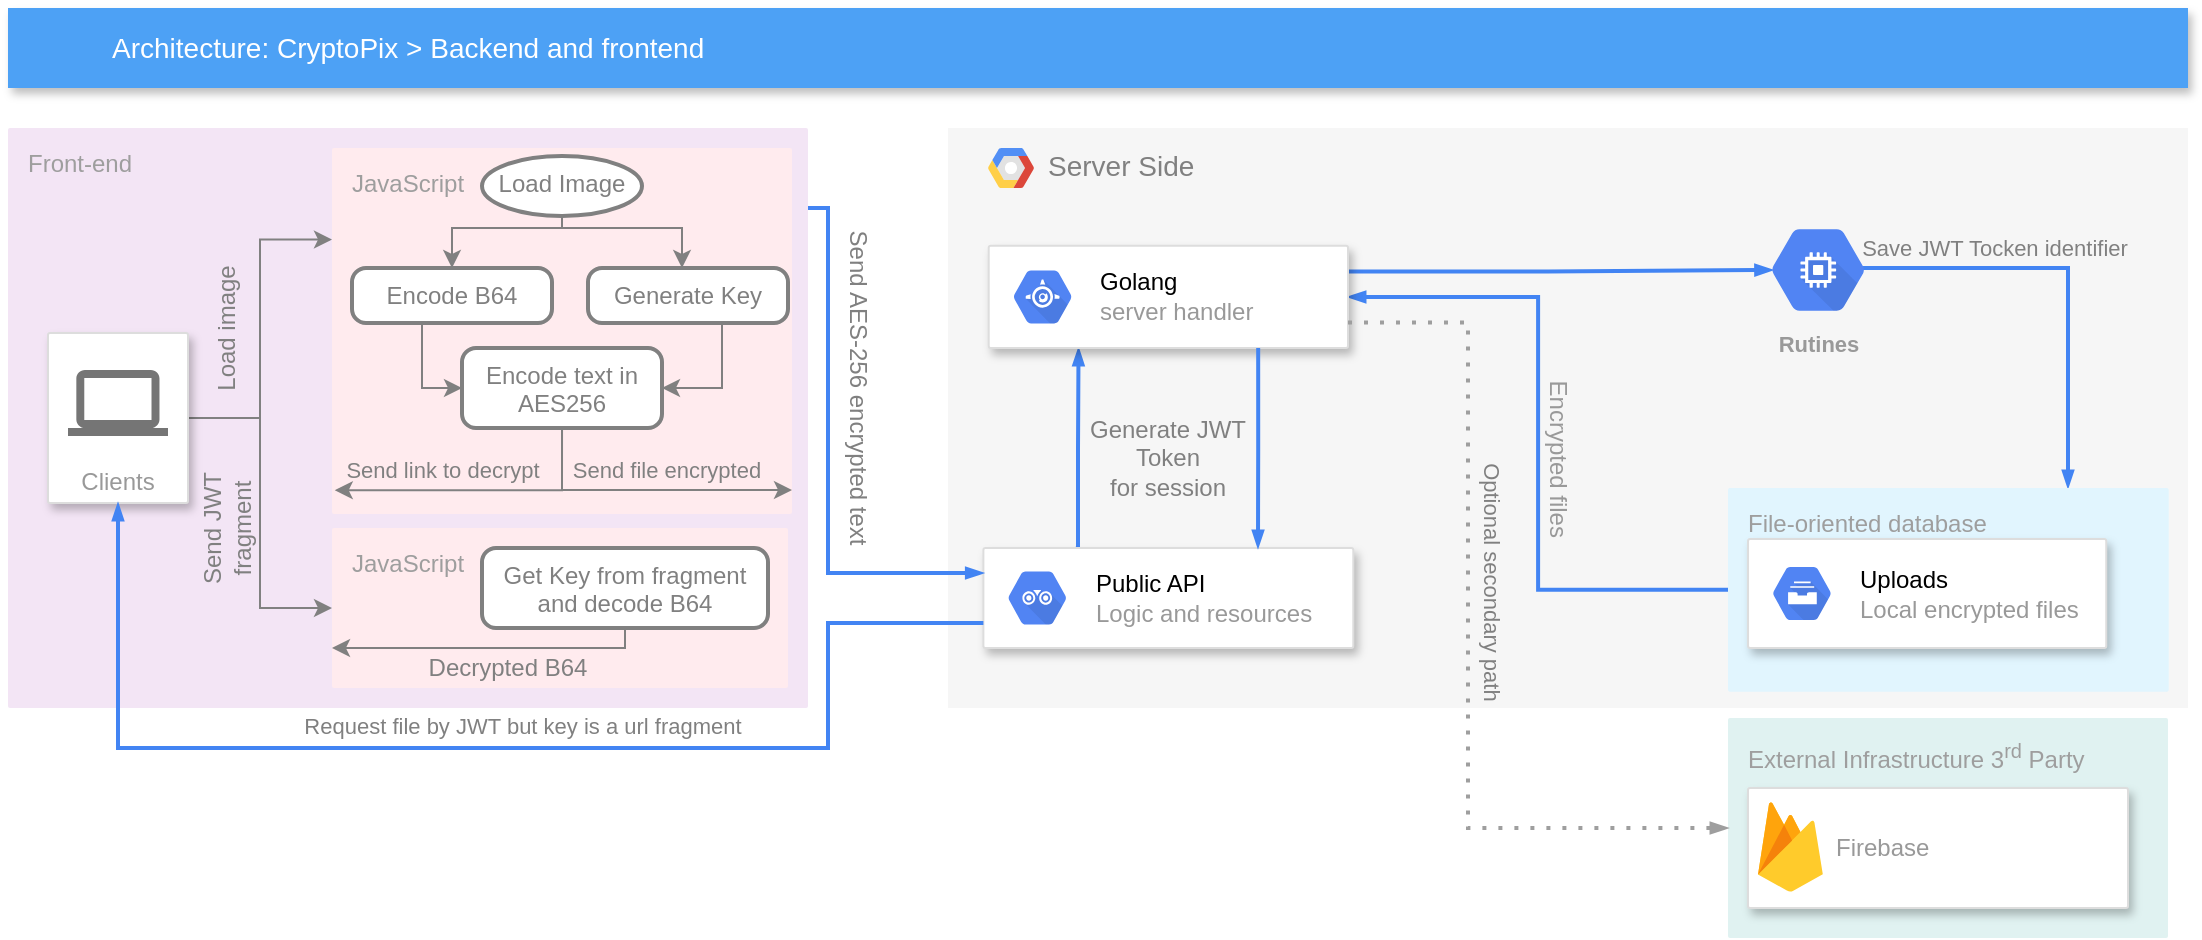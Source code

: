 <mxfile version="15.8.6" type="device"><diagram id="f106602c-feb2-e66a-4537-3a34d633f6aa" name="Page-1"><mxGraphModel dx="2595" dy="762" grid="1" gridSize="10" guides="1" tooltips="1" connect="1" arrows="1" fold="1" page="1" pageScale="1" pageWidth="1169" pageHeight="827" background="none" math="0" shadow="0"><root><mxCell id="0"/><mxCell id="1" parent="0"/><mxCell id="4RbpXVcO1lzzNtZEDVdD-548" value="&lt;div&gt;Front-end&lt;/div&gt;&lt;div&gt;&lt;br&gt;&lt;/div&gt;" style="sketch=0;points=[[0,0,0],[0.25,0,0],[0.5,0,0],[0.75,0,0],[1,0,0],[1,0.25,0],[1,0.5,0],[1,0.75,0],[1,1,0],[0.75,1,0],[0.5,1,0],[0.25,1,0],[0,1,0],[0,0.75,0],[0,0.5,0],[0,0.25,0]];rounded=1;absoluteArcSize=1;arcSize=2;html=1;strokeColor=none;gradientColor=none;shadow=0;dashed=0;fontSize=12;fontColor=#9E9E9E;align=left;verticalAlign=top;spacing=10;spacingTop=-4;fillColor=#F3E5F5;labelBackgroundColor=none;" parent="1" vertex="1"><mxGeometry x="-90" y="100" width="400" height="290" as="geometry"/></mxCell><mxCell id="4RbpXVcO1lzzNtZEDVdD-532" value="&lt;div&gt;External Infrastructure 3&lt;sup&gt;rd&lt;/sup&gt; Party&lt;/div&gt;" style="sketch=0;points=[[0,0,0],[0.25,0,0],[0.5,0,0],[0.75,0,0],[1,0,0],[1,0.25,0],[1,0.5,0],[1,0.75,0],[1,1,0],[0.75,1,0],[0.5,1,0],[0.25,1,0],[0,1,0],[0,0.75,0],[0,0.5,0],[0,0.25,0]];rounded=1;absoluteArcSize=1;arcSize=2;html=1;strokeColor=none;gradientColor=none;shadow=0;dashed=0;fontSize=12;fontColor=#9E9E9E;align=left;verticalAlign=top;spacing=10;spacingTop=-4;fillColor=#E0F2F1;labelBackgroundColor=none;" parent="1" vertex="1"><mxGeometry x="770" y="395" width="220" height="110" as="geometry"/></mxCell><mxCell id="14" value="&lt;div&gt;Server Side&lt;/div&gt;&lt;div&gt;&lt;br&gt;&lt;/div&gt;" style="fillColor=#F6F6F6;strokeColor=none;shadow=0;gradientColor=none;fontSize=14;align=left;spacing=10;fontColor=#808080;9E9E9E;verticalAlign=top;spacingTop=-4;fontStyle=0;spacingLeft=40;html=1;" parent="1" vertex="1"><mxGeometry x="380" y="100" width="620" height="290" as="geometry"/></mxCell><mxCell id="4RbpXVcO1lzzNtZEDVdD-558" value="" style="edgeStyle=orthogonalEdgeStyle;fontSize=12;html=1;endArrow=blockThin;endFill=1;rounded=0;strokeWidth=2;endSize=4;startSize=4;dashed=0;strokeColor=#4284F3;fontColor=#808080;exitX=0.25;exitY=0;exitDx=0;exitDy=0;entryX=0.25;entryY=1;entryDx=0;entryDy=0;" parent="14" edge="1"><mxGeometry width="100" relative="1" as="geometry"><mxPoint x="63.933" y="210" as="sourcePoint"/><mxPoint x="65.262" y="110.0" as="targetPoint"/><Array as="points"><mxPoint x="65" y="210"/><mxPoint x="65" y="160"/></Array></mxGeometry></mxCell><mxCell id="4RbpXVcO1lzzNtZEDVdD-555" value="" style="edgeStyle=orthogonalEdgeStyle;fontSize=12;html=1;endArrow=blockThin;endFill=1;rounded=0;strokeWidth=2;endSize=4;startSize=4;dashed=0;strokeColor=#4284F3;fontColor=#808080;exitX=1;exitY=0.25;exitDx=0;exitDy=0;entryX=0.175;entryY=0.5;entryDx=0;entryDy=0;entryPerimeter=0;" parent="14" source="4RbpXVcO1lzzNtZEDVdD-522" target="4RbpXVcO1lzzNtZEDVdD-533" edge="1"><mxGeometry width="100" relative="1" as="geometry"><mxPoint x="280" y="80" as="sourcePoint"/><mxPoint x="380" y="80" as="targetPoint"/></mxGeometry></mxCell><mxCell id="4RbpXVcO1lzzNtZEDVdD-538" value="" style="edgeStyle=orthogonalEdgeStyle;fontSize=12;html=1;endArrow=blockThin;endFill=1;rounded=0;strokeWidth=2;endSize=4;startSize=4;dashed=0;strokeColor=#4284F3;fontColor=#808080;exitX=0;exitY=0.5;exitDx=0;exitDy=0;entryX=1;entryY=0.5;entryDx=0;entryDy=0;" parent="14" source="511" target="4RbpXVcO1lzzNtZEDVdD-522" edge="1"><mxGeometry width="100" relative="1" as="geometry"><mxPoint x="229.69" y="91.579" as="sourcePoint"/><mxPoint x="329.852" y="91.579" as="targetPoint"/></mxGeometry></mxCell><mxCell id="4RbpXVcO1lzzNtZEDVdD-534" value="" style="edgeStyle=orthogonalEdgeStyle;fontSize=12;html=1;endArrow=blockThin;endFill=1;rounded=0;strokeWidth=2;endSize=4;startSize=4;dashed=0;strokeColor=#4284F3;fontColor=#808080;exitX=0.825;exitY=0.5;exitDx=0;exitDy=0;exitPerimeter=0;" parent="14" source="4RbpXVcO1lzzNtZEDVdD-533" target="511" edge="1"><mxGeometry width="100" relative="1" as="geometry"><mxPoint x="295.477" y="-16.217" as="sourcePoint"/><mxPoint x="395.638" y="-16.217" as="targetPoint"/><Array as="points"><mxPoint x="560" y="70"/></Array></mxGeometry></mxCell><mxCell id="4RbpXVcO1lzzNtZEDVdD-545" value="Save JWT Tocken identifier" style="edgeLabel;html=1;align=center;verticalAlign=middle;resizable=0;points=[];fontColor=#808080;labelBackgroundColor=none;" parent="4RbpXVcO1lzzNtZEDVdD-534" vertex="1" connectable="0"><mxGeometry x="-0.471" y="-1" relative="1" as="geometry"><mxPoint x="9" y="-11" as="offset"/></mxGeometry></mxCell><mxCell id="15" value="" style="shape=mxgraph.gcp2.google_cloud_platform;fillColor=#F6F6F6;strokeColor=none;shadow=0;gradientColor=none;" parent="14" vertex="1"><mxGeometry width="23" height="20" relative="1" as="geometry"><mxPoint x="20" y="10" as="offset"/></mxGeometry></mxCell><mxCell id="4RbpXVcO1lzzNtZEDVdD-522" value="" style="strokeColor=#dddddd;shadow=1;strokeWidth=1;rounded=1;absoluteArcSize=1;arcSize=2;" parent="14" vertex="1"><mxGeometry x="20.35" y="58.92" width="179.65" height="51.08" as="geometry"/></mxCell><mxCell id="4RbpXVcO1lzzNtZEDVdD-523" value="&lt;div&gt;&lt;font color=&quot;#000000&quot;&gt;Golang&lt;/font&gt;&lt;/div&gt;&lt;div&gt;server handler&lt;br&gt;&lt;/div&gt;" style="sketch=0;dashed=0;connectable=0;html=1;fillColor=#5184F3;strokeColor=none;shape=mxgraph.gcp2.hexIcon;prIcon=app_engine;part=1;labelPosition=right;verticalLabelPosition=middle;align=left;verticalAlign=middle;spacingLeft=5;fontColor=#999999;fontSize=12;" parent="4RbpXVcO1lzzNtZEDVdD-522" vertex="1"><mxGeometry y="0.5" width="44" height="39" relative="1" as="geometry"><mxPoint x="5" y="-19.5" as="offset"/></mxGeometry></mxCell><mxCell id="511" value="File-oriented database" style="rounded=1;absoluteArcSize=1;arcSize=2;html=1;strokeColor=none;gradientColor=none;shadow=0;dashed=0;strokeColor=none;fontSize=12;fontColor=#9E9E9E;align=left;verticalAlign=top;spacing=10;spacingTop=-4;fillColor=#E1F5FE;" parent="14" vertex="1"><mxGeometry x="390" y="180" width="220.36" height="101.84" as="geometry"/></mxCell><mxCell id="4RbpXVcO1lzzNtZEDVdD-517" value="" style="strokeColor=#dddddd;shadow=1;strokeWidth=1;rounded=1;absoluteArcSize=1;arcSize=2;" parent="14" vertex="1"><mxGeometry x="400.02" y="205.53" width="179.11" height="54.47" as="geometry"/></mxCell><mxCell id="4RbpXVcO1lzzNtZEDVdD-518" value="&lt;div&gt;&lt;font color=&quot;#000000&quot;&gt;Uploads&lt;/font&gt;&lt;/div&gt;&lt;div&gt;Local encrypted files &lt;br&gt;&lt;/div&gt;" style="sketch=0;dashed=0;connectable=0;html=1;fillColor=#5184F3;strokeColor=none;shape=mxgraph.gcp2.hexIcon;prIcon=cloud_filestore;part=1;labelPosition=right;verticalLabelPosition=middle;align=left;verticalAlign=middle;spacingLeft=5;fontColor=#999999;fontSize=12;" parent="4RbpXVcO1lzzNtZEDVdD-517" vertex="1"><mxGeometry y="0.5" width="44" height="39" relative="1" as="geometry"><mxPoint x="5" y="-19.5" as="offset"/></mxGeometry></mxCell><mxCell id="4RbpXVcO1lzzNtZEDVdD-533" value="&lt;div&gt;Rutines&lt;/div&gt;" style="sketch=0;html=1;fillColor=#5184F3;strokeColor=none;verticalAlign=top;labelPosition=center;verticalLabelPosition=bottom;align=center;spacingTop=-6;fontSize=11;fontStyle=1;fontColor=#999999;shape=mxgraph.gcp2.hexIcon;prIcon=compute_engine;labelBackgroundColor=none;" parent="14" vertex="1"><mxGeometry x="400.02" y="41" width="70.24" height="60" as="geometry"/></mxCell><mxCell id="4RbpXVcO1lzzNtZEDVdD-540" value="" style="strokeColor=#dddddd;shadow=1;strokeWidth=1;rounded=1;absoluteArcSize=1;arcSize=2;labelBackgroundColor=none;fontColor=#808080;verticalAlign=top;" parent="14" vertex="1"><mxGeometry x="17.69" y="210" width="184.97" height="50" as="geometry"/></mxCell><mxCell id="4RbpXVcO1lzzNtZEDVdD-541" value="&lt;font color=&quot;#000000&quot;&gt;Public API&lt;/font&gt;&lt;br&gt;Logic and resources" style="sketch=0;dashed=0;connectable=0;html=1;fillColor=#5184F3;strokeColor=none;shape=mxgraph.gcp2.hexIcon;prIcon=api_analytics;part=1;labelPosition=right;verticalLabelPosition=middle;align=left;verticalAlign=middle;spacingLeft=5;fontColor=#999999;fontSize=12;" parent="4RbpXVcO1lzzNtZEDVdD-540" vertex="1"><mxGeometry y="0.5" width="44" height="39" relative="1" as="geometry"><mxPoint x="5" y="-19.5" as="offset"/></mxGeometry></mxCell><mxCell id="4RbpXVcO1lzzNtZEDVdD-546" value="&lt;div&gt;Generate JWT Token &lt;br&gt;&lt;/div&gt;&lt;div&gt;for session&lt;/div&gt;" style="text;html=1;strokeColor=none;fillColor=none;align=center;verticalAlign=middle;whiteSpace=wrap;rounded=0;labelBackgroundColor=none;fontColor=#808080;" parent="14" vertex="1"><mxGeometry x="55.087" y="157.625" width="110.178" height="15.263" as="geometry"/></mxCell><mxCell id="4RbpXVcO1lzzNtZEDVdD-552" value="&lt;div&gt;&lt;span class=&quot;VIiyi&quot; lang=&quot;en&quot;&gt;&lt;span class=&quot;JLqJ4b ChMk0b&quot;&gt;&lt;span&gt;Encrypted files&lt;/span&gt;&lt;/span&gt;&lt;/span&gt;&lt;/div&gt;&lt;br&gt;" style="text;html=1;strokeColor=none;fillColor=none;align=center;verticalAlign=middle;whiteSpace=wrap;rounded=0;labelBackgroundColor=none;fontColor=#999999;rotation=90;" parent="14" vertex="1"><mxGeometry x="232.63" y="157.63" width="130" height="15.26" as="geometry"/></mxCell><mxCell id="2" value="Architecture: CryptoPix &amp;gt; Backend and frontend" style="fillColor=#4DA1F5;strokeColor=none;shadow=1;gradientColor=none;fontSize=14;align=left;spacingLeft=50;fontColor=#ffffff;html=1;" parent="1" vertex="1"><mxGeometry x="-90" y="40" width="1090" height="40" as="geometry"/></mxCell><mxCell id="4RbpXVcO1lzzNtZEDVdD-603" style="edgeStyle=orthogonalEdgeStyle;rounded=0;orthogonalLoop=1;jettySize=auto;html=1;entryX=0;entryY=0.5;entryDx=0;entryDy=0;entryPerimeter=0;fontColor=#808080;strokeColor=#808080;" parent="1" source="495" target="4RbpXVcO1lzzNtZEDVdD-602" edge="1"><mxGeometry relative="1" as="geometry"/></mxCell><mxCell id="4RbpXVcO1lzzNtZEDVdD-608" style="edgeStyle=orthogonalEdgeStyle;rounded=0;orthogonalLoop=1;jettySize=auto;html=1;entryX=0;entryY=0.25;entryDx=0;entryDy=0;entryPerimeter=0;fontColor=#808080;strokeColor=#808080;" parent="1" source="495" target="4RbpXVcO1lzzNtZEDVdD-571" edge="1"><mxGeometry relative="1" as="geometry"/></mxCell><mxCell id="495" value="Clients" style="strokeColor=#dddddd;fillColor=#ffffff;shadow=1;strokeWidth=1;rounded=1;absoluteArcSize=1;arcSize=2;labelPosition=center;verticalLabelPosition=middle;align=center;verticalAlign=bottom;spacingLeft=0;fontColor=#999999;fontSize=12;whiteSpace=wrap;spacingBottom=2;html=1;" parent="1" vertex="1"><mxGeometry x="-70" y="202.5" width="70" height="85" as="geometry"/></mxCell><mxCell id="496" value="" style="dashed=0;connectable=0;html=1;fillColor=#757575;strokeColor=none;shape=mxgraph.gcp2.laptop;part=1;" parent="495" vertex="1"><mxGeometry x="0.5" width="50" height="33" relative="1" as="geometry"><mxPoint x="-25" y="18.5" as="offset"/></mxGeometry></mxCell><mxCell id="4RbpXVcO1lzzNtZEDVdD-528" value="" style="strokeColor=#dddddd;shadow=1;strokeWidth=1;rounded=1;absoluteArcSize=1;arcSize=2;verticalAlign=top;" parent="1" vertex="1"><mxGeometry x="780" y="430" width="190" height="60" as="geometry"/></mxCell><mxCell id="4RbpXVcO1lzzNtZEDVdD-529" value="Firebase" style="sketch=0;dashed=0;connectable=0;html=1;fillColor=#5184F3;strokeColor=none;shape=mxgraph.gcp2.firebase;part=1;labelPosition=right;verticalLabelPosition=middle;align=left;verticalAlign=middle;spacingLeft=5;fontColor=#999999;fontSize=12;" parent="4RbpXVcO1lzzNtZEDVdD-528" vertex="1"><mxGeometry width="32.4" height="45" relative="1" as="geometry"><mxPoint x="5" y="7" as="offset"/></mxGeometry></mxCell><mxCell id="4RbpXVcO1lzzNtZEDVdD-553" value="" style="edgeStyle=orthogonalEdgeStyle;fontSize=12;html=1;endArrow=blockThin;endFill=1;rounded=0;strokeWidth=2;endSize=4;startSize=4;dashed=1;dashPattern=1 3;strokeColor=#9E9E9E;fontColor=#808080;exitX=1;exitY=0.75;exitDx=0;exitDy=0;entryX=0;entryY=0.5;entryDx=0;entryDy=0;entryPerimeter=0;" parent="1" source="4RbpXVcO1lzzNtZEDVdD-522" target="4RbpXVcO1lzzNtZEDVdD-532" edge="1"><mxGeometry width="100" relative="1" as="geometry"><mxPoint x="650" y="310" as="sourcePoint"/><mxPoint x="750" y="310" as="targetPoint"/><Array as="points"><mxPoint x="640" y="197"/><mxPoint x="640" y="450"/></Array></mxGeometry></mxCell><mxCell id="4RbpXVcO1lzzNtZEDVdD-567" value="Optional secondary path" style="edgeLabel;html=1;align=center;verticalAlign=middle;resizable=0;points=[];fontColor=#808080;rotation=90;labelBackgroundColor=none;" parent="4RbpXVcO1lzzNtZEDVdD-553" vertex="1" connectable="0"><mxGeometry x="-0.046" y="-1" relative="1" as="geometry"><mxPoint x="13" y="-22" as="offset"/></mxGeometry></mxCell><mxCell id="4RbpXVcO1lzzNtZEDVdD-556" value="" style="edgeStyle=orthogonalEdgeStyle;fontSize=12;html=1;endArrow=blockThin;endFill=1;rounded=0;strokeWidth=2;endSize=4;startSize=4;dashed=0;strokeColor=#4284F3;fontColor=#808080;exitX=0.75;exitY=1;exitDx=0;exitDy=0;" parent="1" source="4RbpXVcO1lzzNtZEDVdD-522" edge="1"><mxGeometry width="100" relative="1" as="geometry"><mxPoint x="570" y="200" as="sourcePoint"/><mxPoint x="535" y="310" as="targetPoint"/></mxGeometry></mxCell><mxCell id="4RbpXVcO1lzzNtZEDVdD-571" value="&lt;div&gt;JavaScript&lt;/div&gt;&lt;div&gt;&lt;br&gt;&lt;/div&gt;" style="sketch=0;points=[[0,0,0],[0.25,0,0],[0.5,0,0],[0.75,0,0],[1,0,0],[1,0.25,0],[1,0.5,0],[1,0.75,0],[1,1,0],[0.75,1,0],[0.5,1,0],[0.25,1,0],[0,1,0],[0,0.75,0],[0,0.5,0],[0,0.25,0]];rounded=1;absoluteArcSize=1;arcSize=2;html=1;strokeColor=none;gradientColor=none;shadow=0;dashed=0;fontSize=12;fontColor=#9E9E9E;align=left;verticalAlign=top;spacing=10;spacingTop=-4;fillColor=#FFEBEE;labelBackgroundColor=none;" parent="1" vertex="1"><mxGeometry x="72" y="110" width="230" height="183" as="geometry"/></mxCell><mxCell id="4RbpXVcO1lzzNtZEDVdD-576" style="edgeStyle=orthogonalEdgeStyle;rounded=0;orthogonalLoop=1;jettySize=auto;html=1;entryX=0.5;entryY=0;entryDx=0;entryDy=0;fontColor=#808080;strokeColor=#808080;" parent="1" source="4RbpXVcO1lzzNtZEDVdD-574" target="4RbpXVcO1lzzNtZEDVdD-575" edge="1"><mxGeometry relative="1" as="geometry"><Array as="points"><mxPoint x="187" y="150"/><mxPoint x="132" y="150"/></Array></mxGeometry></mxCell><mxCell id="4RbpXVcO1lzzNtZEDVdD-578" style="edgeStyle=orthogonalEdgeStyle;rounded=0;orthogonalLoop=1;jettySize=auto;html=1;fontColor=#808080;strokeColor=#808080;" parent="1" source="4RbpXVcO1lzzNtZEDVdD-574" target="4RbpXVcO1lzzNtZEDVdD-577" edge="1"><mxGeometry relative="1" as="geometry"><Array as="points"><mxPoint x="187" y="150"/><mxPoint x="247" y="150"/></Array></mxGeometry></mxCell><mxCell id="4RbpXVcO1lzzNtZEDVdD-574" value="&lt;div&gt;Load Image&lt;/div&gt;&lt;div&gt;&lt;br&gt;&lt;/div&gt;" style="strokeWidth=2;html=1;shape=mxgraph.flowchart.start_1;whiteSpace=wrap;labelBackgroundColor=none;fontColor=#808080;fillColor=default;verticalAlign=top;strokeColor=#808080;" parent="1" vertex="1"><mxGeometry x="147" y="114" width="80" height="30" as="geometry"/></mxCell><mxCell id="4RbpXVcO1lzzNtZEDVdD-584" style="edgeStyle=orthogonalEdgeStyle;rounded=0;orthogonalLoop=1;jettySize=auto;html=1;entryX=0;entryY=0.5;entryDx=0;entryDy=0;fontColor=#808080;strokeColor=#808080;" parent="1" source="4RbpXVcO1lzzNtZEDVdD-575" target="4RbpXVcO1lzzNtZEDVdD-581" edge="1"><mxGeometry relative="1" as="geometry"><Array as="points"><mxPoint x="117" y="230"/></Array></mxGeometry></mxCell><mxCell id="4RbpXVcO1lzzNtZEDVdD-575" value="Encode B64" style="rounded=1;whiteSpace=wrap;html=1;absoluteArcSize=1;arcSize=14;strokeWidth=2;labelBackgroundColor=none;fontColor=#808080;fillColor=default;verticalAlign=top;strokeColor=#808080;" parent="1" vertex="1"><mxGeometry x="82" y="170" width="100" height="27.5" as="geometry"/></mxCell><mxCell id="4RbpXVcO1lzzNtZEDVdD-582" style="edgeStyle=orthogonalEdgeStyle;rounded=0;orthogonalLoop=1;jettySize=auto;html=1;entryX=1;entryY=0.5;entryDx=0;entryDy=0;fontColor=#808080;strokeColor=#808080;" parent="1" source="4RbpXVcO1lzzNtZEDVdD-577" target="4RbpXVcO1lzzNtZEDVdD-581" edge="1"><mxGeometry relative="1" as="geometry"><Array as="points"><mxPoint x="267" y="230"/></Array></mxGeometry></mxCell><mxCell id="4RbpXVcO1lzzNtZEDVdD-577" value="Generate Key" style="rounded=1;whiteSpace=wrap;html=1;absoluteArcSize=1;arcSize=14;strokeWidth=2;labelBackgroundColor=none;fontColor=#808080;fillColor=default;verticalAlign=top;strokeColor=#808080;" parent="1" vertex="1"><mxGeometry x="200" y="170" width="100" height="27.5" as="geometry"/></mxCell><mxCell id="4RbpXVcO1lzzNtZEDVdD-589" style="edgeStyle=orthogonalEdgeStyle;rounded=0;orthogonalLoop=1;jettySize=auto;html=1;fontColor=#808080;strokeColor=#808080;" parent="1" edge="1"><mxGeometry relative="1" as="geometry"><mxPoint x="187.029" y="234" as="sourcePoint"/><mxPoint x="302" y="281" as="targetPoint"/><Array as="points"><mxPoint x="187" y="281"/></Array></mxGeometry></mxCell><mxCell id="4RbpXVcO1lzzNtZEDVdD-590" value="Send file &lt;span class=&quot;VIiyi&quot; lang=&quot;en&quot;&gt;&lt;span class=&quot;JLqJ4b ChMk0b&quot;&gt;&lt;span&gt;encrypted&lt;/span&gt;&lt;/span&gt;&lt;/span&gt;" style="edgeLabel;html=1;align=center;verticalAlign=middle;resizable=0;points=[];fontColor=#808080;labelBackgroundColor=none;" parent="4RbpXVcO1lzzNtZEDVdD-589" vertex="1" connectable="0"><mxGeometry x="0.42" y="-1" relative="1" as="geometry"><mxPoint x="-16" y="-11" as="offset"/></mxGeometry></mxCell><mxCell id="4RbpXVcO1lzzNtZEDVdD-593" style="edgeStyle=orthogonalEdgeStyle;rounded=0;orthogonalLoop=1;jettySize=auto;html=1;entryX=0.006;entryY=0.767;entryDx=0;entryDy=0;entryPerimeter=0;fontColor=#808080;strokeColor=#808080;startArrow=none;" parent="1" source="4RbpXVcO1lzzNtZEDVdD-581" edge="1"><mxGeometry relative="1" as="geometry"><mxPoint x="187.029" y="231" as="sourcePoint"/><mxPoint x="73.38" y="281.09" as="targetPoint"/><Array as="points"><mxPoint x="187" y="281"/></Array></mxGeometry></mxCell><mxCell id="4RbpXVcO1lzzNtZEDVdD-596" value="Send link to decrypt" style="edgeLabel;html=1;align=center;verticalAlign=middle;resizable=0;points=[];fontColor=#808080;labelBackgroundColor=none;" parent="4RbpXVcO1lzzNtZEDVdD-593" vertex="1" connectable="0"><mxGeometry x="0.319" relative="1" as="geometry"><mxPoint x="4" y="-10" as="offset"/></mxGeometry></mxCell><mxCell id="4RbpXVcO1lzzNtZEDVdD-602" value="&lt;div&gt;JavaScript&lt;/div&gt;&lt;div&gt;&lt;br&gt;&lt;br&gt;&lt;/div&gt;" style="sketch=0;points=[[0,0,0],[0.25,0,0],[0.5,0,0],[0.75,0,0],[1,0,0],[1,0.25,0],[1,0.5,0],[1,0.75,0],[1,1,0],[0.75,1,0],[0.5,1,0],[0.25,1,0],[0,1,0],[0,0.75,0],[0,0.5,0],[0,0.25,0]];rounded=1;absoluteArcSize=1;arcSize=2;html=1;strokeColor=none;gradientColor=none;shadow=0;dashed=0;fontSize=12;fontColor=#9E9E9E;align=left;verticalAlign=top;spacing=10;spacingTop=-4;fillColor=#FFEBEE;labelBackgroundColor=none;" parent="1" vertex="1"><mxGeometry x="72" y="300" width="228" height="80" as="geometry"/></mxCell><mxCell id="4RbpXVcO1lzzNtZEDVdD-611" style="edgeStyle=orthogonalEdgeStyle;rounded=0;orthogonalLoop=1;jettySize=auto;html=1;entryX=0;entryY=0.75;entryDx=0;entryDy=0;entryPerimeter=0;fontColor=#808080;strokeColor=#808080;" parent="1" source="4RbpXVcO1lzzNtZEDVdD-605" target="4RbpXVcO1lzzNtZEDVdD-602" edge="1"><mxGeometry relative="1" as="geometry"><Array as="points"><mxPoint x="219" y="360"/></Array></mxGeometry></mxCell><mxCell id="4RbpXVcO1lzzNtZEDVdD-605" value="Get Key from fragment and decode B64" style="rounded=1;whiteSpace=wrap;html=1;absoluteArcSize=1;arcSize=14;strokeWidth=2;labelBackgroundColor=none;fontColor=#808080;fillColor=default;verticalAlign=top;strokeColor=#808080;" parent="1" vertex="1"><mxGeometry x="147" y="310" width="143" height="40" as="geometry"/></mxCell><mxCell id="4RbpXVcO1lzzNtZEDVdD-581" value="Encode text in AES256" style="rounded=1;whiteSpace=wrap;html=1;absoluteArcSize=1;arcSize=14;strokeWidth=2;labelBackgroundColor=none;fontColor=#808080;fillColor=default;verticalAlign=top;strokeColor=#808080;" parent="1" vertex="1"><mxGeometry x="137" y="210" width="100" height="40" as="geometry"/></mxCell><mxCell id="4RbpXVcO1lzzNtZEDVdD-609" value="Load image" style="text;html=1;strokeColor=none;fillColor=none;align=center;verticalAlign=middle;whiteSpace=wrap;rounded=0;labelBackgroundColor=none;fontColor=#808080;rotation=-90;" parent="1" vertex="1"><mxGeometry x="-18" y="190" width="75" height="20" as="geometry"/></mxCell><mxCell id="4RbpXVcO1lzzNtZEDVdD-610" value="&lt;div&gt;Send JWT&lt;/div&gt;&lt;div&gt; fragment&lt;/div&gt;" style="text;html=1;strokeColor=none;fillColor=none;align=center;verticalAlign=middle;whiteSpace=wrap;rounded=0;labelBackgroundColor=none;fontColor=#808080;rotation=-90;" parent="1" vertex="1"><mxGeometry x="-33" y="290" width="105" height="20" as="geometry"/></mxCell><mxCell id="4RbpXVcO1lzzNtZEDVdD-598" value="" style="edgeStyle=orthogonalEdgeStyle;fontSize=12;html=1;endArrow=blockThin;endFill=1;rounded=0;strokeWidth=2;endSize=4;startSize=4;dashed=0;strokeColor=#4284F3;fontColor=#808080;exitX=0;exitY=0.75;exitDx=0;exitDy=0;entryX=0.5;entryY=1;entryDx=0;entryDy=0;" parent="1" source="4RbpXVcO1lzzNtZEDVdD-540" target="495" edge="1"><mxGeometry width="100" relative="1" as="geometry"><mxPoint x="230" y="310" as="sourcePoint"/><mxPoint x="130" y="310" as="targetPoint"/><Array as="points"><mxPoint x="320" y="348"/><mxPoint x="320" y="410"/><mxPoint x="-35" y="410"/></Array></mxGeometry></mxCell><mxCell id="4RbpXVcO1lzzNtZEDVdD-599" value="Request file by JWT but key is a url fragment" style="edgeLabel;html=1;align=center;verticalAlign=middle;resizable=0;points=[];fontColor=#808080;" parent="4RbpXVcO1lzzNtZEDVdD-598" vertex="1" connectable="0"><mxGeometry x="-0.051" y="-1" relative="1" as="geometry"><mxPoint y="-10" as="offset"/></mxGeometry></mxCell><mxCell id="4RbpXVcO1lzzNtZEDVdD-612" value="Decrypted B64" style="text;html=1;strokeColor=none;fillColor=none;align=center;verticalAlign=middle;whiteSpace=wrap;rounded=0;labelBackgroundColor=none;fontColor=#808080;" parent="1" vertex="1"><mxGeometry x="110" y="360" width="100" height="20" as="geometry"/></mxCell><mxCell id="4RbpXVcO1lzzNtZEDVdD-614" value="" style="edgeStyle=orthogonalEdgeStyle;fontSize=12;html=1;endArrow=blockThin;endFill=1;rounded=0;strokeWidth=2;endSize=4;startSize=4;dashed=0;strokeColor=#4284F3;fontColor=#808080;entryX=0;entryY=0.25;entryDx=0;entryDy=0;" parent="1" target="4RbpXVcO1lzzNtZEDVdD-540" edge="1"><mxGeometry width="100" relative="1" as="geometry"><mxPoint x="310" y="140" as="sourcePoint"/><mxPoint x="560" y="350" as="targetPoint"/><Array as="points"><mxPoint x="310" y="140"/><mxPoint x="320" y="140"/><mxPoint x="320" y="323"/></Array></mxGeometry></mxCell><mxCell id="4RbpXVcO1lzzNtZEDVdD-616" value="&lt;div&gt;Send AES-256 encrypted text&lt;/div&gt;" style="text;html=1;strokeColor=none;fillColor=none;align=center;verticalAlign=middle;whiteSpace=wrap;rounded=0;labelBackgroundColor=none;fontColor=#808080;rotation=90;" parent="1" vertex="1"><mxGeometry x="250" y="220" width="170" height="20" as="geometry"/></mxCell></root></mxGraphModel></diagram></mxfile>